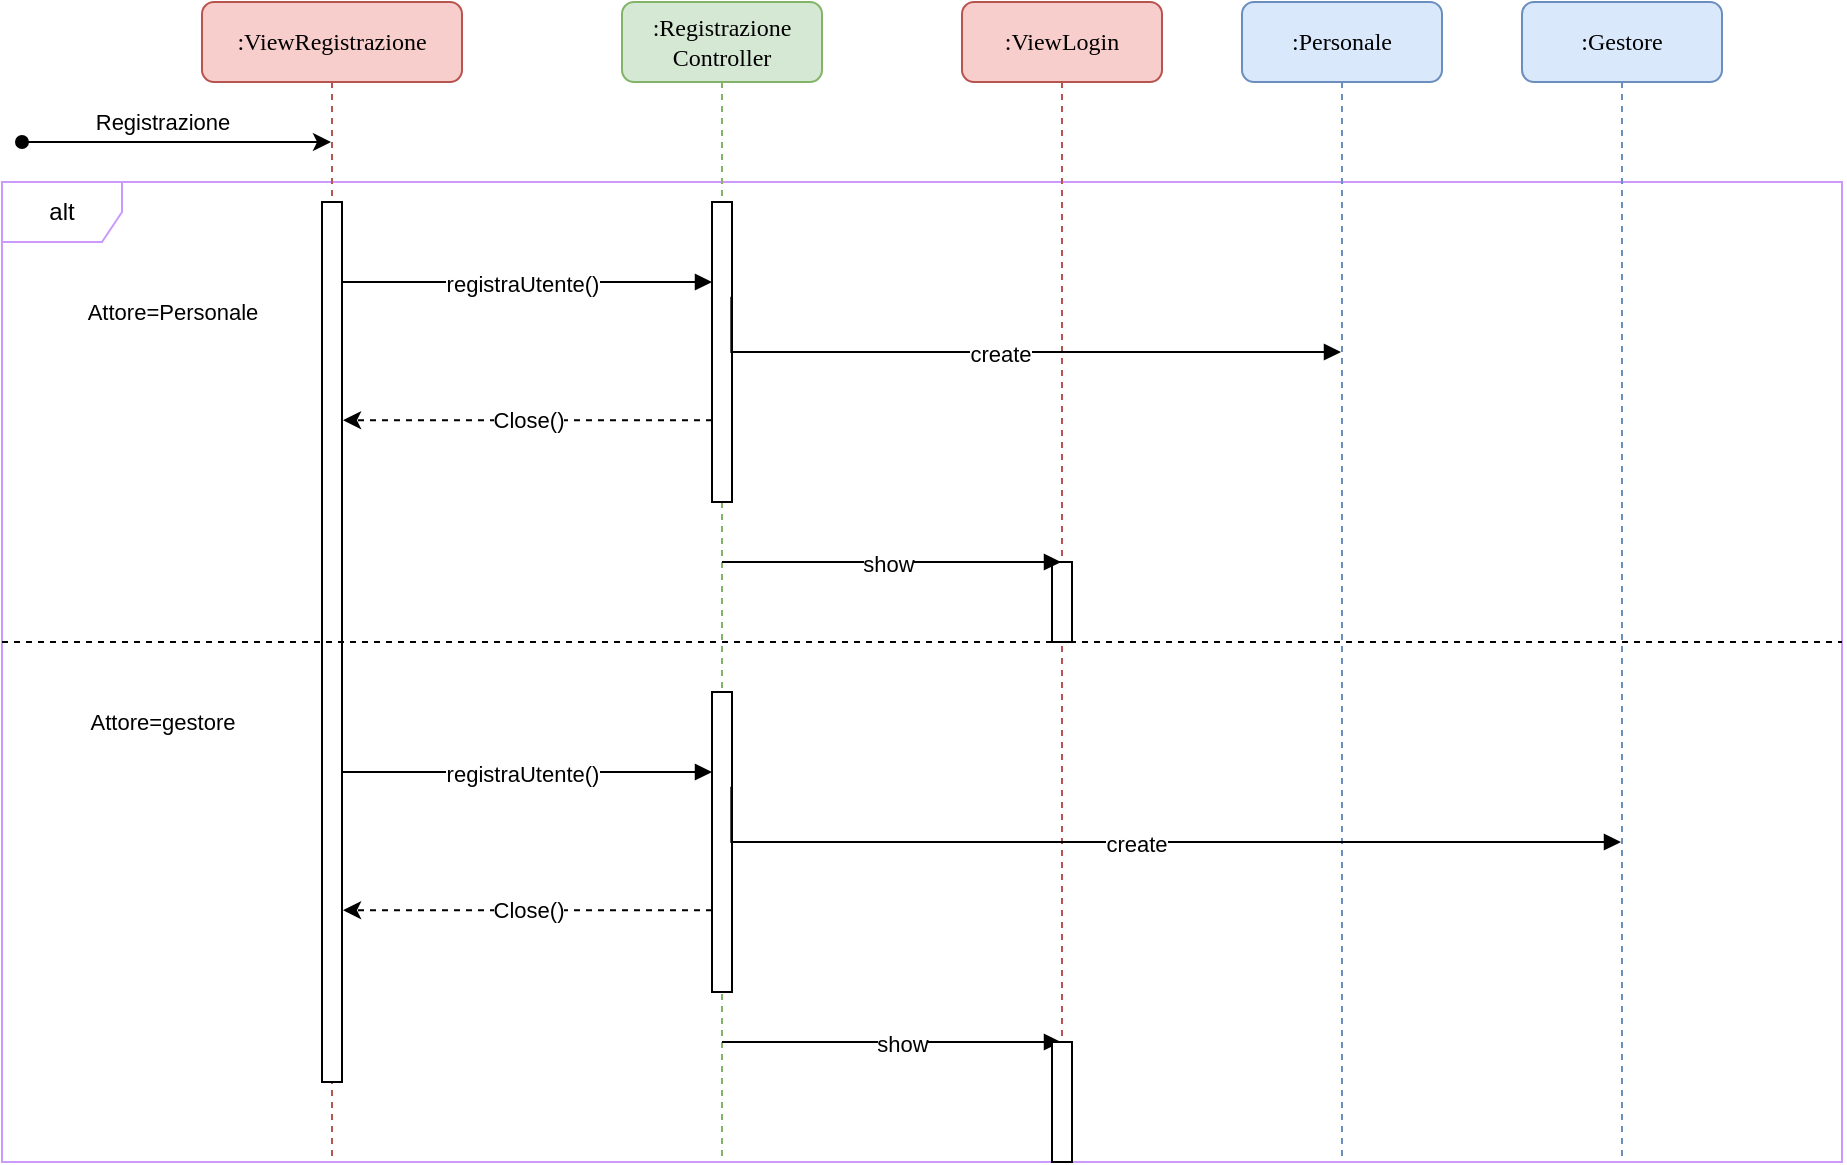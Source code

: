 <mxfile version="20.3.0" type="device" pages="3"><diagram name="Registrazione" id="13e1069c-82ec-6db2-03f1-153e76fe0fe0"><mxGraphModel dx="981" dy="591" grid="1" gridSize="10" guides="1" tooltips="1" connect="1" arrows="1" fold="1" page="1" pageScale="1" pageWidth="1100" pageHeight="850" background="none" math="0" shadow="0"><root><mxCell id="0"/><mxCell id="1" parent="0"/><mxCell id="zDvbrXEsM1Y-4sPHsCZt-1" value="alt" style="shape=umlFrame;whiteSpace=wrap;html=1;strokeColor=#CC99FF;" vertex="1" parent="1"><mxGeometry y="170" width="920" height="490" as="geometry"/></mxCell><mxCell id="7baba1c4bc27f4b0-2" value=":Registrazione&lt;br&gt;Controller" style="shape=umlLifeline;perimeter=lifelinePerimeter;whiteSpace=wrap;html=1;container=1;collapsible=0;recursiveResize=0;outlineConnect=0;rounded=1;shadow=0;comic=0;labelBackgroundColor=none;strokeWidth=1;fontFamily=Verdana;fontSize=12;align=center;fillColor=#d5e8d4;strokeColor=#82b366;" parent="1" vertex="1"><mxGeometry x="310" y="80" width="100" height="580" as="geometry"/></mxCell><mxCell id="7baba1c4bc27f4b0-10" value="" style="html=1;points=[];perimeter=orthogonalPerimeter;rounded=0;shadow=0;comic=0;labelBackgroundColor=none;strokeWidth=1;fontFamily=Verdana;fontSize=12;align=center;" parent="7baba1c4bc27f4b0-2" vertex="1"><mxGeometry x="45" y="100" width="10" height="150" as="geometry"/></mxCell><mxCell id="_3JYc5EG-wwluBzRSdGj-11" value="" style="html=1;points=[];perimeter=orthogonalPerimeter;rounded=0;shadow=0;comic=0;labelBackgroundColor=none;strokeWidth=1;fontFamily=Verdana;fontSize=12;align=center;" parent="7baba1c4bc27f4b0-2" vertex="1"><mxGeometry x="45" y="345" width="10" height="150" as="geometry"/></mxCell><mxCell id="_3JYc5EG-wwluBzRSdGj-12" value="&lt;font style=&quot;font-size: 11px; background-color: rgb(255, 255, 255);&quot; face=&quot;Helvetica&quot;&gt;registraUtente()&lt;/font&gt;" style="html=1;verticalAlign=bottom;endArrow=block;labelBackgroundColor=none;fontFamily=Verdana;fontSize=12;edgeStyle=elbowEdgeStyle;elbow=vertical;rounded=0;" parent="7baba1c4bc27f4b0-2" edge="1"><mxGeometry x="-0.027" y="-10" relative="1" as="geometry"><mxPoint x="-140" y="385" as="sourcePoint"/><mxPoint x="45" y="385" as="targetPoint"/><Array as="points"><mxPoint x="-30" y="385"/></Array><mxPoint as="offset"/></mxGeometry></mxCell><mxCell id="_3JYc5EG-wwluBzRSdGj-13" value="Close()" style="rounded=0;orthogonalLoop=1;jettySize=auto;html=1;dashed=1;entryX=1.052;entryY=0.248;entryDx=0;entryDy=0;entryPerimeter=0;" parent="7baba1c4bc27f4b0-2" source="_3JYc5EG-wwluBzRSdGj-11" edge="1"><mxGeometry relative="1" as="geometry"><mxPoint x="-139.48" y="454.12" as="targetPoint"/></mxGeometry></mxCell><mxCell id="_3JYc5EG-wwluBzRSdGj-15" value="&lt;font style=&quot;font-size: 11px; background-color: rgb(255, 255, 255);&quot; face=&quot;Helvetica&quot;&gt;show&lt;/font&gt;" style="html=1;verticalAlign=bottom;endArrow=block;labelBackgroundColor=none;fontFamily=Verdana;fontSize=12;edgeStyle=elbowEdgeStyle;elbow=vertical;rounded=0;" parent="7baba1c4bc27f4b0-2" edge="1"><mxGeometry x="0.062" y="-10" relative="1" as="geometry"><mxPoint x="50" y="520" as="sourcePoint"/><mxPoint x="219.5" y="520" as="targetPoint"/><Array as="points"><mxPoint x="170" y="520"/><mxPoint x="-20" y="390"/></Array><mxPoint as="offset"/></mxGeometry></mxCell><mxCell id="7baba1c4bc27f4b0-3" value=":ViewLogin" style="shape=umlLifeline;perimeter=lifelinePerimeter;whiteSpace=wrap;html=1;container=1;collapsible=0;recursiveResize=0;outlineConnect=0;rounded=1;shadow=0;comic=0;labelBackgroundColor=none;strokeWidth=1;fontFamily=Verdana;fontSize=12;align=center;fillColor=#f8cecc;strokeColor=#b85450;" parent="1" vertex="1"><mxGeometry x="480" y="80" width="100" height="580" as="geometry"/></mxCell><mxCell id="UESXk12LDa7UgJ4Ks496-2" value="" style="html=1;points=[];perimeter=orthogonalPerimeter;rounded=0;shadow=0;comic=0;labelBackgroundColor=none;strokeWidth=1;fontFamily=Verdana;fontSize=12;align=center;" vertex="1" parent="7baba1c4bc27f4b0-3"><mxGeometry x="45" y="520" width="10" height="60" as="geometry"/></mxCell><mxCell id="UESXk12LDa7UgJ4Ks496-1" value="" style="html=1;points=[];perimeter=orthogonalPerimeter;rounded=0;shadow=0;comic=0;labelBackgroundColor=none;strokeWidth=1;fontFamily=Verdana;fontSize=12;align=center;" vertex="1" parent="7baba1c4bc27f4b0-3"><mxGeometry x="45" y="280" width="10" height="40" as="geometry"/></mxCell><mxCell id="7baba1c4bc27f4b0-4" value=":Personale" style="shape=umlLifeline;perimeter=lifelinePerimeter;whiteSpace=wrap;html=1;container=1;collapsible=0;recursiveResize=0;outlineConnect=0;rounded=1;shadow=0;comic=0;labelBackgroundColor=none;strokeWidth=1;fontFamily=Verdana;fontSize=12;align=center;fillColor=#dae8fc;strokeColor=#6c8ebf;" parent="1" vertex="1"><mxGeometry x="620" y="80" width="100" height="580" as="geometry"/></mxCell><mxCell id="7baba1c4bc27f4b0-5" value=":Gestore" style="shape=umlLifeline;perimeter=lifelinePerimeter;whiteSpace=wrap;html=1;container=1;collapsible=0;recursiveResize=0;outlineConnect=0;rounded=1;shadow=0;comic=0;labelBackgroundColor=none;strokeWidth=1;fontFamily=Verdana;fontSize=12;align=center;fillColor=#dae8fc;strokeColor=#6c8ebf;" parent="1" vertex="1"><mxGeometry x="760" y="80" width="100" height="580" as="geometry"/></mxCell><mxCell id="7baba1c4bc27f4b0-8" value=":ViewRegistrazione" style="shape=umlLifeline;perimeter=lifelinePerimeter;whiteSpace=wrap;html=1;container=1;collapsible=0;recursiveResize=0;outlineConnect=0;rounded=1;shadow=0;comic=0;labelBackgroundColor=none;strokeWidth=1;fontFamily=Verdana;fontSize=12;align=center;fillColor=#f8cecc;strokeColor=#b85450;size=40;" parent="1" vertex="1"><mxGeometry x="100" y="80" width="130" height="580" as="geometry"/></mxCell><mxCell id="7baba1c4bc27f4b0-9" value="" style="html=1;points=[];perimeter=orthogonalPerimeter;rounded=0;shadow=0;comic=0;labelBackgroundColor=none;strokeWidth=1;fontFamily=Verdana;fontSize=12;align=center;" parent="7baba1c4bc27f4b0-8" vertex="1"><mxGeometry x="60" y="100" width="10" height="440" as="geometry"/></mxCell><mxCell id="7baba1c4bc27f4b0-11" value="&lt;font style=&quot;font-size: 11px; background-color: rgb(255, 255, 255);&quot; face=&quot;Helvetica&quot;&gt;registraUtente()&lt;/font&gt;" style="html=1;verticalAlign=bottom;endArrow=block;labelBackgroundColor=none;fontFamily=Verdana;fontSize=12;edgeStyle=elbowEdgeStyle;elbow=vertical;rounded=0;" parent="1" source="7baba1c4bc27f4b0-9" edge="1"><mxGeometry x="-0.027" y="-10" relative="1" as="geometry"><mxPoint x="220" y="190" as="sourcePoint"/><mxPoint x="355" y="220" as="targetPoint"/><Array as="points"><mxPoint x="280" y="220"/></Array><mxPoint as="offset"/></mxGeometry></mxCell><mxCell id="_3JYc5EG-wwluBzRSdGj-2" value="Close()" style="rounded=0;orthogonalLoop=1;jettySize=auto;html=1;dashed=1;entryX=1.052;entryY=0.248;entryDx=0;entryDy=0;entryPerimeter=0;" parent="1" source="7baba1c4bc27f4b0-10" target="7baba1c4bc27f4b0-9" edge="1"><mxGeometry relative="1" as="geometry"><mxPoint x="150" y="255" as="targetPoint"/></mxGeometry></mxCell><mxCell id="_3JYc5EG-wwluBzRSdGj-3" value="&lt;font style=&quot;font-size: 11px; background-color: rgb(255, 255, 255);&quot; face=&quot;Helvetica&quot;&gt;create&lt;/font&gt;" style="html=1;verticalAlign=bottom;endArrow=block;labelBackgroundColor=none;fontFamily=Verdana;fontSize=12;edgeStyle=elbowEdgeStyle;elbow=vertical;rounded=0;exitX=0.967;exitY=0.316;exitDx=0;exitDy=0;exitPerimeter=0;" parent="1" source="7baba1c4bc27f4b0-10" target="7baba1c4bc27f4b0-4" edge="1"><mxGeometry x="-0.027" y="-10" relative="1" as="geometry"><mxPoint x="430" y="230" as="sourcePoint"/><mxPoint x="365" y="230" as="targetPoint"/><Array as="points"><mxPoint x="500" y="255"/><mxPoint x="380" y="227"/></Array><mxPoint as="offset"/></mxGeometry></mxCell><mxCell id="_3JYc5EG-wwluBzRSdGj-4" value="&lt;font style=&quot;font-size: 11px; background-color: rgb(255, 255, 255);&quot; face=&quot;Helvetica&quot;&gt;show&lt;/font&gt;" style="html=1;verticalAlign=bottom;endArrow=block;labelBackgroundColor=none;fontFamily=Verdana;fontSize=12;edgeStyle=elbowEdgeStyle;elbow=vertical;rounded=0;" parent="1" target="7baba1c4bc27f4b0-3" edge="1"><mxGeometry x="-0.027" y="-10" relative="1" as="geometry"><mxPoint x="360" y="360" as="sourcePoint"/><mxPoint x="365" y="230.0" as="targetPoint"/><Array as="points"><mxPoint x="480" y="360"/><mxPoint x="290" y="230"/></Array><mxPoint as="offset"/></mxGeometry></mxCell><mxCell id="_3JYc5EG-wwluBzRSdGj-5" value="Attore=Personale" style="text;html=1;align=center;verticalAlign=middle;resizable=0;points=[];autosize=1;strokeColor=none;fillColor=none;fontSize=11;fontFamily=Helvetica;" parent="1" vertex="1"><mxGeometry x="30" y="220" width="110" height="30" as="geometry"/></mxCell><mxCell id="_3JYc5EG-wwluBzRSdGj-6" value="" style="endArrow=none;dashed=1;html=1;rounded=0;labelBackgroundColor=#FFFFFF;fontFamily=Helvetica;fontSize=11;" parent="1" edge="1"><mxGeometry width="50" height="50" relative="1" as="geometry"><mxPoint y="400" as="sourcePoint"/><mxPoint x="920" y="400" as="targetPoint"/></mxGeometry></mxCell><mxCell id="_3JYc5EG-wwluBzRSdGj-7" value="Attore=gestore" style="text;html=1;align=center;verticalAlign=middle;resizable=0;points=[];autosize=1;strokeColor=none;fillColor=none;fontSize=11;fontFamily=Helvetica;" parent="1" vertex="1"><mxGeometry x="30" y="425" width="100" height="30" as="geometry"/></mxCell><mxCell id="_3JYc5EG-wwluBzRSdGj-14" value="&lt;font style=&quot;font-size: 11px; background-color: rgb(255, 255, 255);&quot; face=&quot;Helvetica&quot;&gt;create&lt;/font&gt;" style="html=1;verticalAlign=bottom;endArrow=block;labelBackgroundColor=none;fontFamily=Verdana;fontSize=12;edgeStyle=elbowEdgeStyle;elbow=vertical;rounded=0;exitX=0.967;exitY=0.316;exitDx=0;exitDy=0;exitPerimeter=0;" parent="1" source="_3JYc5EG-wwluBzRSdGj-11" target="7baba1c4bc27f4b0-5" edge="1"><mxGeometry x="-0.027" y="-10" relative="1" as="geometry"><mxPoint x="430" y="475" as="sourcePoint"/><mxPoint x="669.5" y="500" as="targetPoint"/><Array as="points"><mxPoint x="500" y="500"/><mxPoint x="380" y="472"/></Array><mxPoint as="offset"/></mxGeometry></mxCell><mxCell id="_3JYc5EG-wwluBzRSdGj-16" value="Registrazione" style="endArrow=classic;html=1;rounded=0;labelBackgroundColor=#FFFFFF;fontFamily=Helvetica;fontSize=11;startArrow=oval;startFill=1;" parent="1" target="7baba1c4bc27f4b0-8" edge="1"><mxGeometry x="-0.094" y="10" width="50" height="50" relative="1" as="geometry"><mxPoint x="10" y="150" as="sourcePoint"/><mxPoint x="100" y="150" as="targetPoint"/><Array as="points"><mxPoint x="120" y="150"/></Array><mxPoint as="offset"/></mxGeometry></mxCell></root></mxGraphModel></diagram><diagram id="6aB9CORU32uBYQYQCs-L" name="Login"><mxGraphModel dx="1422" dy="857" grid="1" gridSize="10" guides="1" tooltips="1" connect="1" arrows="1" fold="1" page="1" pageScale="1" pageWidth="827" pageHeight="1169" math="0" shadow="0"><root><mxCell id="0"/><mxCell id="1" parent="0"/><mxCell id="RguAJDUYk91SnPIHC0iQ-1" value="alt" style="shape=umlFrame;whiteSpace=wrap;html=1;strokeColor=#CC99FF;" vertex="1" parent="1"><mxGeometry x="350" y="380" width="590" height="180" as="geometry"/></mxCell><mxCell id="aYWc7RLOCJ8eXEWVeOva-1" value=":LoginController" style="shape=umlLifeline;perimeter=lifelinePerimeter;whiteSpace=wrap;html=1;container=1;collapsible=0;recursiveResize=0;outlineConnect=0;rounded=1;shadow=0;comic=0;labelBackgroundColor=none;strokeWidth=1;fontFamily=Verdana;fontSize=12;align=center;fillColor=#d5e8d4;strokeColor=#82b366;" parent="1" vertex="1"><mxGeometry x="375" y="80" width="100" height="580" as="geometry"/></mxCell><mxCell id="aYWc7RLOCJ8eXEWVeOva-2" value="" style="html=1;points=[];perimeter=orthogonalPerimeter;rounded=0;shadow=0;comic=0;labelBackgroundColor=none;strokeWidth=1;fontFamily=Verdana;fontSize=12;align=center;" parent="aYWc7RLOCJ8eXEWVeOva-1" vertex="1"><mxGeometry x="45" y="100" width="10" height="150" as="geometry"/></mxCell><mxCell id="aYWc7RLOCJ8eXEWVeOva-14" value="&lt;font style=&quot;font-size: 11px; background-color: rgb(255, 255, 255);&quot; face=&quot;Helvetica&quot;&gt;verificaCredenziali()&lt;/font&gt;" style="html=1;verticalAlign=bottom;endArrow=block;labelBackgroundColor=none;fontFamily=Verdana;fontSize=12;edgeStyle=orthogonalEdgeStyle;elbow=vertical;rounded=0;exitX=0.967;exitY=0.316;exitDx=0;exitDy=0;exitPerimeter=0;curved=1;entryX=1.451;entryY=0.686;entryDx=0;entryDy=0;entryPerimeter=0;" parent="aYWc7RLOCJ8eXEWVeOva-1" source="aYWc7RLOCJ8eXEWVeOva-2" target="aYWc7RLOCJ8eXEWVeOva-2" edge="1"><mxGeometry x="-0.121" y="-10" relative="1" as="geometry"><mxPoint x="120" y="150" as="sourcePoint"/><mxPoint x="55" y="150" as="targetPoint"/><Array as="points"><mxPoint x="135" y="147"/><mxPoint x="135" y="200"/><mxPoint x="59" y="200"/></Array><mxPoint as="offset"/></mxGeometry></mxCell><mxCell id="aYWc7RLOCJ8eXEWVeOva-7" value=":Home&lt;br&gt;GestionePersonale" style="shape=umlLifeline;perimeter=lifelinePerimeter;whiteSpace=wrap;html=1;container=1;collapsible=0;recursiveResize=0;outlineConnect=0;rounded=1;shadow=0;comic=0;labelBackgroundColor=none;strokeWidth=1;fontFamily=Verdana;fontSize=12;align=center;fillColor=#f8cecc;strokeColor=#b85450;" parent="1" vertex="1"><mxGeometry x="530" y="80" width="135" height="580" as="geometry"/></mxCell><mxCell id="aYWc7RLOCJ8eXEWVeOva-8" value=":Home&lt;br&gt;GestioneAttività" style="shape=umlLifeline;perimeter=lifelinePerimeter;whiteSpace=wrap;html=1;container=1;collapsible=0;recursiveResize=0;outlineConnect=0;rounded=1;shadow=0;comic=0;labelBackgroundColor=none;strokeWidth=1;fontFamily=Verdana;fontSize=12;align=center;fillColor=#f8cecc;strokeColor=#b85450;" parent="1" vertex="1"><mxGeometry x="690" y="80" width="120" height="580" as="geometry"/></mxCell><mxCell id="aYWc7RLOCJ8eXEWVeOva-9" value=":Home&lt;br&gt;GestioneAssistenza" style="shape=umlLifeline;perimeter=lifelinePerimeter;whiteSpace=wrap;html=1;container=1;collapsible=0;recursiveResize=0;outlineConnect=0;rounded=1;shadow=0;comic=0;labelBackgroundColor=none;strokeWidth=1;fontFamily=Verdana;fontSize=12;align=center;fillColor=#f8cecc;strokeColor=#b85450;" parent="1" vertex="1"><mxGeometry x="840" y="80" width="130" height="580" as="geometry"/></mxCell><mxCell id="aYWc7RLOCJ8eXEWVeOva-10" value=":ViewLogin" style="shape=umlLifeline;perimeter=lifelinePerimeter;whiteSpace=wrap;html=1;container=1;collapsible=0;recursiveResize=0;outlineConnect=0;rounded=1;shadow=0;comic=0;labelBackgroundColor=none;strokeWidth=1;fontFamily=Verdana;fontSize=12;align=center;fillColor=#f8cecc;strokeColor=#b85450;size=40;" parent="1" vertex="1"><mxGeometry x="165" y="80" width="130" height="580" as="geometry"/></mxCell><mxCell id="aYWc7RLOCJ8eXEWVeOva-11" value="" style="html=1;points=[];perimeter=orthogonalPerimeter;rounded=0;shadow=0;comic=0;labelBackgroundColor=none;strokeWidth=1;fontFamily=Verdana;fontSize=12;align=center;" parent="aYWc7RLOCJ8eXEWVeOva-10" vertex="1"><mxGeometry x="60" y="100" width="10" height="250" as="geometry"/></mxCell><mxCell id="aYWc7RLOCJ8eXEWVeOva-12" value="&lt;font style=&quot;font-size: 11px; background-color: rgb(255, 255, 255);&quot; face=&quot;Helvetica&quot;&gt;verificaCredenziali()&lt;/font&gt;" style="html=1;verticalAlign=bottom;endArrow=block;labelBackgroundColor=none;fontFamily=Verdana;fontSize=12;edgeStyle=elbowEdgeStyle;elbow=vertical;rounded=0;" parent="1" source="aYWc7RLOCJ8eXEWVeOva-11" edge="1"><mxGeometry x="-0.027" y="-10" relative="1" as="geometry"><mxPoint x="285" y="190" as="sourcePoint"/><mxPoint x="420" y="220" as="targetPoint"/><Array as="points"><mxPoint x="345" y="220"/></Array><mxPoint as="offset"/></mxGeometry></mxCell><mxCell id="aYWc7RLOCJ8eXEWVeOva-13" value="Close()" style="rounded=0;orthogonalLoop=1;jettySize=auto;html=1;dashed=1;entryX=1.052;entryY=0.248;entryDx=0;entryDy=0;entryPerimeter=0;" parent="1" source="aYWc7RLOCJ8eXEWVeOva-2" target="aYWc7RLOCJ8eXEWVeOva-11" edge="1"><mxGeometry relative="1" as="geometry"><mxPoint x="215" y="255" as="targetPoint"/></mxGeometry></mxCell><mxCell id="aYWc7RLOCJ8eXEWVeOva-16" value="Attore=Personale" style="text;html=1;align=center;verticalAlign=middle;resizable=0;points=[];autosize=1;strokeColor=none;fillColor=none;fontSize=11;fontFamily=Helvetica;" parent="1" vertex="1"><mxGeometry x="60" y="215" width="110" height="30" as="geometry"/></mxCell><mxCell id="aYWc7RLOCJ8eXEWVeOva-20" value="Registrazione" style="endArrow=classic;html=1;rounded=0;labelBackgroundColor=#FFFFFF;fontFamily=Helvetica;fontSize=11;startArrow=oval;startFill=1;" parent="1" target="aYWc7RLOCJ8eXEWVeOva-10" edge="1"><mxGeometry x="-0.094" y="10" width="50" height="50" relative="1" as="geometry"><mxPoint x="75" y="150" as="sourcePoint"/><mxPoint x="165" y="150" as="targetPoint"/><Array as="points"><mxPoint x="185" y="150"/></Array><mxPoint as="offset"/></mxGeometry></mxCell><mxCell id="aYWc7RLOCJ8eXEWVeOva-21" value="show" style="endArrow=classic;html=1;rounded=0;labelBackgroundColor=#FFFFFF;fontFamily=Helvetica;fontSize=11;" parent="1" source="aYWc7RLOCJ8eXEWVeOva-1" edge="1"><mxGeometry width="50" height="50" relative="1" as="geometry"><mxPoint x="720" y="320" as="sourcePoint"/><mxPoint x="600" y="430" as="targetPoint"/><Array as="points"><mxPoint x="540" y="430"/></Array></mxGeometry></mxCell><mxCell id="aYWc7RLOCJ8eXEWVeOva-22" value="show" style="endArrow=classic;html=1;rounded=0;labelBackgroundColor=#FFFFFF;fontFamily=Helvetica;fontSize=11;" parent="1" source="aYWc7RLOCJ8eXEWVeOva-1" target="aYWc7RLOCJ8eXEWVeOva-8" edge="1"><mxGeometry width="50" height="50" relative="1" as="geometry"><mxPoint x="430.004" y="480" as="sourcePoint"/><mxPoint x="605.68" y="480" as="targetPoint"/><Array as="points"><mxPoint x="545.68" y="480"/></Array></mxGeometry></mxCell><mxCell id="aYWc7RLOCJ8eXEWVeOva-23" value="show" style="endArrow=classic;html=1;rounded=0;labelBackgroundColor=#FFFFFF;fontFamily=Helvetica;fontSize=11;" parent="1" source="aYWc7RLOCJ8eXEWVeOva-1" target="aYWc7RLOCJ8eXEWVeOva-9" edge="1"><mxGeometry width="50" height="50" relative="1" as="geometry"><mxPoint x="460" y="530" as="sourcePoint"/><mxPoint x="595.68" y="530" as="targetPoint"/><Array as="points"><mxPoint x="535.68" y="530"/></Array></mxGeometry></mxCell><mxCell id="aYWc7RLOCJ8eXEWVeOva-24" value="ruolo=Personale" style="text;html=1;align=center;verticalAlign=middle;resizable=0;points=[];autosize=1;strokeColor=none;fillColor=none;fontSize=11;fontFamily=Helvetica;" parent="1" vertex="1"><mxGeometry x="430" y="385" width="100" height="30" as="geometry"/></mxCell><mxCell id="aYWc7RLOCJ8eXEWVeOva-25" value="ruolo=Gestore" style="text;html=1;align=center;verticalAlign=middle;resizable=0;points=[];autosize=1;strokeColor=none;fillColor=none;fontSize=11;fontFamily=Helvetica;" parent="1" vertex="1"><mxGeometry x="435" y="440" width="90" height="30" as="geometry"/></mxCell><mxCell id="aYWc7RLOCJ8eXEWVeOva-26" value="ruolo=Assistenza" style="text;html=1;align=center;verticalAlign=middle;resizable=0;points=[];autosize=1;strokeColor=none;fillColor=none;fontSize=11;fontFamily=Helvetica;" parent="1" vertex="1"><mxGeometry x="425" y="495" width="110" height="30" as="geometry"/></mxCell></root></mxGraphModel></diagram><diagram id="pE-POTZH7RTF04I4F6tF" name="cliente"><mxGraphModel dx="1422" dy="857" grid="1" gridSize="10" guides="1" tooltips="1" connect="1" arrows="1" fold="1" page="1" pageScale="1" pageWidth="827" pageHeight="1169" math="0" shadow="0"><root><mxCell id="0"/><mxCell id="1" parent="0"/><mxCell id="kCJt7Dvigvo4qZenlpbh-1" value="" style="sketch=0;aspect=fixed;html=1;points=[];align=center;image;fontSize=12;image=img/lib/mscae/Person.svg;fontFamily=Helvetica;" parent="1" vertex="1"><mxGeometry x="86.5" y="40" width="37" height="50" as="geometry"/></mxCell><mxCell id="lNES_8LNMnfCzcFUIq7t-1" value=":Home&lt;br&gt;GestioneCliente" style="shape=umlLifeline;perimeter=lifelinePerimeter;whiteSpace=wrap;html=1;container=1;collapsible=0;recursiveResize=0;outlineConnect=0;rounded=1;shadow=0;comic=0;labelBackgroundColor=none;strokeWidth=1;fontFamily=Verdana;fontSize=12;align=center;fillColor=#f8cecc;strokeColor=#b85450;" parent="1" vertex="1"><mxGeometry x="250" y="100" width="130" height="1000" as="geometry"/></mxCell><mxCell id="lNES_8LNMnfCzcFUIq7t-2" value="" style="html=1;points=[];perimeter=orthogonalPerimeter;rounded=0;shadow=0;comic=0;labelBackgroundColor=none;strokeWidth=1;fontFamily=Verdana;fontSize=12;align=center;" parent="lNES_8LNMnfCzcFUIq7t-1" vertex="1"><mxGeometry x="60" y="60" width="10" height="940" as="geometry"/></mxCell><mxCell id="BLwTUksfsvQOTYvWAzap-2" value="&lt;font style=&quot;font-size: 11px; background-color: rgb(255, 255, 255);&quot; face=&quot;Helvetica&quot;&gt;ordina()&lt;/font&gt;" style="html=1;verticalAlign=bottom;endArrow=open;labelBackgroundColor=none;fontFamily=Verdana;fontSize=12;elbow=vertical;rounded=0;endFill=0;" parent="lNES_8LNMnfCzcFUIq7t-1" edge="1"><mxGeometry x="0.025" y="-10" relative="1" as="geometry"><mxPoint x="-145.214" y="220" as="sourcePoint"/><mxPoint x="60" y="220" as="targetPoint"/><Array as="points"><mxPoint x="-50" y="220"/></Array><mxPoint as="offset"/></mxGeometry></mxCell><mxCell id="lNES_8LNMnfCzcFUIq7t-4" value=":GestioneCliente&lt;br&gt;Controller" style="shape=umlLifeline;perimeter=lifelinePerimeter;whiteSpace=wrap;html=1;container=1;collapsible=0;recursiveResize=0;outlineConnect=0;rounded=1;shadow=0;comic=0;labelBackgroundColor=none;strokeWidth=1;fontFamily=Verdana;fontSize=12;align=center;fillColor=#d5e8d4;strokeColor=#82b366;" parent="1" vertex="1"><mxGeometry x="640.61" y="100" width="135" height="980" as="geometry"/></mxCell><mxCell id="niUU9bWRZXq5qwu9FPkK-1" value="" style="html=1;points=[];perimeter=orthogonalPerimeter;rounded=0;shadow=0;comic=0;labelBackgroundColor=none;strokeWidth=1;fontFamily=Verdana;fontSize=12;align=center;" parent="lNES_8LNMnfCzcFUIq7t-4" vertex="1"><mxGeometry x="62.5" y="230" width="10" height="750" as="geometry"/></mxCell><mxCell id="lNES_8LNMnfCzcFUIq7t-5" value=":ViewMenù" style="shape=umlLifeline;perimeter=lifelinePerimeter;whiteSpace=wrap;html=1;container=1;collapsible=0;recursiveResize=0;outlineConnect=0;rounded=1;shadow=0;comic=0;labelBackgroundColor=none;strokeWidth=1;fontFamily=Verdana;fontSize=12;align=center;fillColor=#f8cecc;strokeColor=#b85450;" parent="1" vertex="1"><mxGeometry x="965.61" y="100" width="120" height="660" as="geometry"/></mxCell><mxCell id="ogsP4OYnUtKEcgu0rF9D-1" value="" style="html=1;points=[];perimeter=orthogonalPerimeter;rounded=0;shadow=0;comic=0;labelBackgroundColor=none;strokeWidth=1;fontFamily=Verdana;fontSize=12;align=center;" parent="lNES_8LNMnfCzcFUIq7t-5" vertex="1"><mxGeometry x="55" y="290" width="10" height="150" as="geometry"/></mxCell><mxCell id="gV-IcSshQNHfonS13RmQ-2" style="rounded=0;orthogonalLoop=1;jettySize=auto;html=1;labelBackgroundColor=#FFFFFF;fontFamily=Helvetica;fontSize=11;startArrow=none;startFill=0;endArrow=block;endFill=1;" parent="lNES_8LNMnfCzcFUIq7t-5" edge="1"><mxGeometry relative="1" as="geometry"><mxPoint x="55" y="310" as="sourcePoint"/><mxPoint x="-100" y="310" as="targetPoint"/></mxGeometry></mxCell><mxCell id="gV-IcSshQNHfonS13RmQ-3" value="filtra()" style="edgeLabel;html=1;align=center;verticalAlign=middle;resizable=0;points=[];fontSize=11;fontFamily=Helvetica;" parent="gV-IcSshQNHfonS13RmQ-2" vertex="1" connectable="0"><mxGeometry x="-0.243" relative="1" as="geometry"><mxPoint x="-32" as="offset"/></mxGeometry></mxCell><mxCell id="gV-IcSshQNHfonS13RmQ-8" style="rounded=0;orthogonalLoop=1;jettySize=auto;html=1;labelBackgroundColor=#FFFFFF;fontFamily=Helvetica;fontSize=11;startArrow=none;startFill=0;endArrow=open;endFill=0;" parent="lNES_8LNMnfCzcFUIq7t-5" edge="1"><mxGeometry relative="1" as="geometry"><mxPoint x="-100.0" y="440" as="targetPoint"/><mxPoint x="55.0" y="440" as="sourcePoint"/></mxGeometry></mxCell><mxCell id="gV-IcSshQNHfonS13RmQ-9" value="riepilogo()" style="edgeLabel;html=1;align=center;verticalAlign=middle;resizable=0;points=[];fontSize=11;fontFamily=Helvetica;" parent="gV-IcSshQNHfonS13RmQ-8" vertex="1" connectable="0"><mxGeometry x="-0.151" y="-1" relative="1" as="geometry"><mxPoint as="offset"/></mxGeometry></mxCell><mxCell id="lNES_8LNMnfCzcFUIq7t-6" value=":GestioneOrdine&lt;br&gt;Controller" style="shape=umlLifeline;perimeter=lifelinePerimeter;whiteSpace=wrap;html=1;container=1;collapsible=0;recursiveResize=0;outlineConnect=0;rounded=1;shadow=0;comic=0;labelBackgroundColor=none;strokeWidth=1;fontFamily=Verdana;fontSize=12;align=center;fillColor=#d5e8d4;strokeColor=#82b366;" parent="1" vertex="1"><mxGeometry x="795.61" y="100" width="130" height="660" as="geometry"/></mxCell><mxCell id="OPakVYq-qBMIRAzokBLY-3" value="" style="html=1;points=[];perimeter=orthogonalPerimeter;rounded=0;shadow=0;comic=0;labelBackgroundColor=none;strokeWidth=1;fontFamily=Verdana;fontSize=12;align=center;" parent="lNES_8LNMnfCzcFUIq7t-6" vertex="1"><mxGeometry x="60" y="100" width="10" height="390" as="geometry"/></mxCell><mxCell id="gV-IcSshQNHfonS13RmQ-1" value="&lt;font style=&quot;font-size: 11px; background-color: rgb(255, 255, 255);&quot; face=&quot;Helvetica&quot;&gt;ordina()&lt;/font&gt;" style="html=1;verticalAlign=bottom;endArrow=block;labelBackgroundColor=none;fontFamily=Verdana;fontSize=12;elbow=vertical;rounded=0;" parent="lNES_8LNMnfCzcFUIq7t-6" edge="1" source="niUU9bWRZXq5qwu9FPkK-1"><mxGeometry x="-0.027" y="-10" relative="1" as="geometry"><mxPoint x="-80" y="270" as="sourcePoint"/><mxPoint x="60" y="270" as="targetPoint"/><Array as="points"/><mxPoint as="offset"/></mxGeometry></mxCell><mxCell id="lNES_8LNMnfCzcFUIq7t-7" value="Cliente" style="shape=umlLifeline;perimeter=lifelinePerimeter;whiteSpace=wrap;html=1;container=1;collapsible=0;recursiveResize=0;outlineConnect=0;rounded=1;shadow=0;comic=0;labelBackgroundColor=none;strokeWidth=1;fontFamily=Verdana;fontSize=12;align=center;size=40;" parent="1" vertex="1"><mxGeometry x="40" y="100" width="130" height="1060" as="geometry"/></mxCell><mxCell id="niUU9bWRZXq5qwu9FPkK-3" value="&lt;font style=&quot;font-size: 11px; background-color: rgb(255, 255, 255);&quot; face=&quot;Helvetica&quot;&gt;show&lt;/font&gt;" style="html=1;verticalAlign=bottom;endArrow=block;labelBackgroundColor=none;fontFamily=Verdana;fontSize=12;elbow=vertical;rounded=0;" parent="lNES_8LNMnfCzcFUIq7t-7" edge="1"><mxGeometry x="-0.027" y="-10" relative="1" as="geometry"><mxPoint x="64.786" y="70" as="sourcePoint"/><mxPoint x="270" y="70" as="targetPoint"/><Array as="points"><mxPoint x="160" y="70"/></Array><mxPoint as="offset"/></mxGeometry></mxCell><mxCell id="lNES_8LNMnfCzcFUIq7t-9" value="&lt;font style=&quot;font-size: 11px; background-color: rgb(255, 255, 255);&quot; face=&quot;Helvetica&quot;&gt;inserisciNumeroTavolo()&lt;/font&gt;" style="html=1;verticalAlign=bottom;endArrow=open;labelBackgroundColor=none;fontFamily=Verdana;fontSize=12;elbow=vertical;rounded=0;endFill=0;" parent="1" source="lNES_8LNMnfCzcFUIq7t-7" target="lNES_8LNMnfCzcFUIq7t-2" edge="1"><mxGeometry x="-0.027" y="-10" relative="1" as="geometry"><mxPoint x="110" y="240" as="sourcePoint"/><mxPoint x="295" y="240.0" as="targetPoint"/><Array as="points"><mxPoint x="200" y="220"/></Array><mxPoint as="offset"/></mxGeometry></mxCell><mxCell id="niUU9bWRZXq5qwu9FPkK-2" value="&lt;font style=&quot;font-size: 11px; background-color: rgb(255, 255, 255);&quot; face=&quot;Helvetica&quot;&gt;inserisciNumeroTavolo()&lt;/font&gt;" style="html=1;verticalAlign=bottom;endArrow=block;labelBackgroundColor=none;fontFamily=Verdana;fontSize=12;elbow=vertical;rounded=0;jumpStyle=arc;" parent="1" source="lNES_8LNMnfCzcFUIq7t-2" target="0VxfPDgypLHVEo5Mkc0--7" edge="1"><mxGeometry x="0.059" relative="1" as="geometry"><mxPoint x="114.786" y="230" as="sourcePoint"/><mxPoint x="460" y="240" as="targetPoint"/><mxPoint as="offset"/><Array as="points"><mxPoint x="450" y="240"/></Array></mxGeometry></mxCell><mxCell id="OPakVYq-qBMIRAzokBLY-1" style="rounded=0;orthogonalLoop=1;jettySize=auto;html=1;labelBackgroundColor=#FFFFFF;fontFamily=Helvetica;fontSize=11;startArrow=open;startFill=0;endArrow=none;endFill=0;" parent="1" source="ogsP4OYnUtKEcgu0rF9D-1" edge="1" target="OPakVYq-qBMIRAzokBLY-3"><mxGeometry relative="1" as="geometry"><mxPoint x="865.61" y="400" as="targetPoint"/><Array as="points"><mxPoint x="920" y="390"/></Array></mxGeometry></mxCell><mxCell id="OPakVYq-qBMIRAzokBLY-2" value="menù" style="edgeLabel;html=1;align=center;verticalAlign=middle;resizable=0;points=[];fontSize=11;fontFamily=Helvetica;" parent="OPakVYq-qBMIRAzokBLY-1" vertex="1" connectable="0"><mxGeometry x="-0.243" relative="1" as="geometry"><mxPoint x="-12" as="offset"/></mxGeometry></mxCell><mxCell id="OPakVYq-qBMIRAzokBLY-9" value=":ViewRiepilogoOrdine" style="shape=umlLifeline;perimeter=lifelinePerimeter;whiteSpace=wrap;html=1;container=1;collapsible=0;recursiveResize=0;outlineConnect=0;rounded=1;shadow=0;comic=0;labelBackgroundColor=none;strokeWidth=1;fontFamily=Verdana;fontSize=12;align=center;fillColor=#f8cecc;strokeColor=#b85450;" parent="1" vertex="1"><mxGeometry x="1115.61" y="100" width="134.39" height="660" as="geometry"/></mxCell><mxCell id="0VxfPDgypLHVEo5Mkc0--5" value="" style="html=1;points=[];perimeter=orthogonalPerimeter;rounded=0;shadow=0;comic=0;labelBackgroundColor=none;strokeWidth=1;fontFamily=Verdana;fontSize=12;align=center;" vertex="1" parent="OPakVYq-qBMIRAzokBLY-9"><mxGeometry x="62.19" y="460" width="10" height="40" as="geometry"/></mxCell><mxCell id="gV-IcSshQNHfonS13RmQ-12" style="rounded=0;orthogonalLoop=1;jettySize=auto;html=1;labelBackgroundColor=#FFFFFF;fontFamily=Helvetica;fontSize=11;startArrow=none;startFill=0;dashed=1;" parent="1" source="OPakVYq-qBMIRAzokBLY-3" edge="1" target="niUU9bWRZXq5qwu9FPkK-1"><mxGeometry relative="1" as="geometry"><mxPoint x="715.61" y="585" as="targetPoint"/><mxPoint x="1030.61" y="585" as="sourcePoint"/><Array as="points"><mxPoint x="750" y="580"/></Array></mxGeometry></mxCell><mxCell id="gV-IcSshQNHfonS13RmQ-13" value="datiRiepilogo" style="edgeLabel;html=1;align=center;verticalAlign=middle;resizable=0;points=[];fontSize=11;fontFamily=Helvetica;" parent="gV-IcSshQNHfonS13RmQ-12" vertex="1" connectable="0"><mxGeometry x="-0.151" y="-1" relative="1" as="geometry"><mxPoint x="-1" as="offset"/></mxGeometry></mxCell><mxCell id="gV-IcSshQNHfonS13RmQ-16" value="&lt;font style=&quot;font-size: 11px; background-color: rgb(255, 255, 255);&quot; face=&quot;Helvetica&quot;&gt;paga()&lt;/font&gt;" style="html=1;verticalAlign=bottom;endArrow=block;labelBackgroundColor=none;fontFamily=Verdana;fontSize=12;elbow=vertical;rounded=0;" parent="1" edge="1"><mxGeometry x="0.025" y="-10" relative="1" as="geometry"><mxPoint x="104.786" y="800" as="sourcePoint"/><mxPoint x="310" y="800" as="targetPoint"/><Array as="points"><mxPoint x="200" y="800"/></Array><mxPoint as="offset"/></mxGeometry></mxCell><mxCell id="gV-IcSshQNHfonS13RmQ-18" value=":ViewPagamento" style="shape=umlLifeline;perimeter=lifelinePerimeter;whiteSpace=wrap;html=1;container=1;collapsible=0;recursiveResize=0;outlineConnect=0;rounded=1;shadow=0;comic=0;labelBackgroundColor=none;strokeWidth=1;fontFamily=Verdana;fontSize=12;align=center;fillColor=#f8cecc;strokeColor=#b85450;" parent="1" vertex="1"><mxGeometry x="1290" y="100" width="120" height="990" as="geometry"/></mxCell><mxCell id="0VxfPDgypLHVEo5Mkc0--1" value="" style="html=1;points=[];perimeter=orthogonalPerimeter;rounded=0;shadow=0;comic=0;labelBackgroundColor=none;strokeWidth=1;fontFamily=Verdana;fontSize=12;align=center;" vertex="1" parent="gV-IcSshQNHfonS13RmQ-18"><mxGeometry x="55" y="760" width="10" height="140" as="geometry"/></mxCell><mxCell id="0VxfPDgypLHVEo5Mkc0--2" value="ricevuta" style="edgeStyle=orthogonalEdgeStyle;rounded=0;orthogonalLoop=1;jettySize=auto;html=1;endArrow=open;endFill=0;dashed=1;" edge="1" parent="1" target="0VxfPDgypLHVEo5Mkc0--1"><mxGeometry relative="1" as="geometry"><mxPoint x="1500" y="1000" as="sourcePoint"/><Array as="points"><mxPoint x="1500" y="980"/></Array></mxGeometry></mxCell><mxCell id="0VxfPDgypLHVEo5Mkc0--6" value=":Home&lt;br&gt;Ordine" style="shape=umlLifeline;perimeter=lifelinePerimeter;whiteSpace=wrap;html=1;container=1;collapsible=0;recursiveResize=0;outlineConnect=0;rounded=1;shadow=0;comic=0;labelBackgroundColor=none;strokeWidth=1;fontFamily=Verdana;fontSize=12;align=center;fillColor=#f8cecc;strokeColor=#b85450;" vertex="1" parent="1"><mxGeometry x="430" y="100" width="130" height="1000" as="geometry"/></mxCell><mxCell id="0VxfPDgypLHVEo5Mkc0--7" value="" style="html=1;points=[];perimeter=orthogonalPerimeter;rounded=0;shadow=0;comic=0;labelBackgroundColor=none;strokeWidth=1;fontFamily=Verdana;fontSize=12;align=center;" vertex="1" parent="0VxfPDgypLHVEo5Mkc0--6"><mxGeometry x="60" y="140" width="10" height="860" as="geometry"/></mxCell><mxCell id="5yBu2sA72V90S4UDczHo-1" value="&lt;font style=&quot;font-size: 11px; background-color: rgb(255, 255, 255);&quot; face=&quot;Helvetica&quot;&gt;paga()&lt;/font&gt;" style="html=1;verticalAlign=bottom;endArrow=block;labelBackgroundColor=none;fontFamily=Verdana;fontSize=12;elbow=vertical;rounded=0;" edge="1" parent="0VxfPDgypLHVEo5Mkc0--6" target="niUU9bWRZXq5qwu9FPkK-1"><mxGeometry x="0.148" y="-10" relative="1" as="geometry"><mxPoint x="-110.004" y="720" as="sourcePoint"/><mxPoint x="95.21" y="720" as="targetPoint"/><Array as="points"><mxPoint x="-14.79" y="720"/></Array><mxPoint as="offset"/></mxGeometry></mxCell><mxCell id="0VxfPDgypLHVEo5Mkc0--12" value="&lt;font style=&quot;font-size: 11px; background-color: rgb(255, 255, 255);&quot; face=&quot;Helvetica&quot;&gt;inserisciNumeroTavolo()&lt;/font&gt;" style="html=1;verticalAlign=bottom;endArrow=block;labelBackgroundColor=none;fontFamily=Verdana;fontSize=12;elbow=vertical;rounded=0;jumpStyle=arc;" edge="1" parent="1" source="0VxfPDgypLHVEo5Mkc0--7" target="OPakVYq-qBMIRAzokBLY-3"><mxGeometry x="0.059" relative="1" as="geometry"><mxPoint x="500" y="260" as="sourcePoint"/><mxPoint x="670" y="260" as="targetPoint"/><mxPoint as="offset"/><Array as="points"><mxPoint x="630" y="260"/></Array></mxGeometry></mxCell><mxCell id="BLwTUksfsvQOTYvWAzap-1" value="&lt;font style=&quot;font-size: 11px; background-color: rgb(255, 255, 255);&quot; face=&quot;Helvetica&quot;&gt;numeroTavolo&lt;/font&gt;" style="html=1;verticalAlign=bottom;endArrow=block;labelBackgroundColor=none;fontFamily=Verdana;fontSize=12;elbow=vertical;rounded=0;dashed=1;jumpStyle=arc;" parent="1" source="OPakVYq-qBMIRAzokBLY-3" target="0VxfPDgypLHVEo5Mkc0--7" edge="1"><mxGeometry x="-0.012" y="10" relative="1" as="geometry"><mxPoint x="855.61" y="290" as="sourcePoint"/><mxPoint x="320" y="290" as="targetPoint"/><mxPoint as="offset"/><Array as="points"><mxPoint x="580" y="290"/></Array></mxGeometry></mxCell><mxCell id="0VxfPDgypLHVEo5Mkc0--14" value="&lt;font style=&quot;font-size: 11px; background-color: rgb(255, 255, 255);&quot; face=&quot;Helvetica&quot;&gt;numeroTavolo&lt;/font&gt;" style="html=1;verticalAlign=bottom;endArrow=block;labelBackgroundColor=none;fontFamily=Verdana;fontSize=12;elbow=vertical;rounded=0;dashed=1;jumpStyle=arc;" edge="1" parent="1" source="0VxfPDgypLHVEo5Mkc0--7" target="lNES_8LNMnfCzcFUIq7t-2"><mxGeometry x="-0.012" y="10" relative="1" as="geometry"><mxPoint x="865.61" y="280" as="sourcePoint"/><mxPoint x="510" y="280" as="targetPoint"/><mxPoint as="offset"/><Array as="points"><mxPoint x="440" y="300"/></Array></mxGeometry></mxCell><mxCell id="0VxfPDgypLHVEo5Mkc0--8" value="&lt;font style=&quot;font-size: 11px; background-color: rgb(255, 255, 255);&quot; face=&quot;Helvetica&quot;&gt;ordina()&lt;/font&gt;" style="html=1;verticalAlign=bottom;endArrow=open;labelBackgroundColor=none;fontFamily=Verdana;fontSize=12;elbow=vertical;rounded=0;endFill=0;" edge="1" parent="1" source="lNES_8LNMnfCzcFUIq7t-2" target="0VxfPDgypLHVEo5Mkc0--7"><mxGeometry x="0.025" y="-10" relative="1" as="geometry"><mxPoint x="350" y="320" as="sourcePoint"/><mxPoint x="490" y="320" as="targetPoint"/><Array as="points"><mxPoint x="440" y="330"/></Array><mxPoint as="offset"/></mxGeometry></mxCell><mxCell id="BLwTUksfsvQOTYvWAzap-3" value="&lt;font style=&quot;font-size: 11px; background-color: rgb(255, 255, 255);&quot; face=&quot;Helvetica&quot;&gt;ordina()&lt;/font&gt;" style="html=1;verticalAlign=bottom;endArrow=block;labelBackgroundColor=none;fontFamily=Verdana;fontSize=12;elbow=vertical;rounded=0;jumpStyle=arc;" parent="1" target="niUU9bWRZXq5qwu9FPkK-1" edge="1" source="0VxfPDgypLHVEo5Mkc0--7"><mxGeometry x="-0.027" y="-10" relative="1" as="geometry"><mxPoint x="320" y="340" as="sourcePoint"/><mxPoint x="472" y="340" as="targetPoint"/><mxPoint as="offset"/><Array as="points"><mxPoint x="550" y="350"/></Array></mxGeometry></mxCell><mxCell id="gV-IcSshQNHfonS13RmQ-10" style="edgeStyle=none;rounded=0;orthogonalLoop=1;jettySize=auto;html=1;labelBackgroundColor=#FFFFFF;fontFamily=Helvetica;fontSize=11;startArrow=classic;startFill=1;endArrow=none;endFill=0;" parent="1" edge="1"><mxGeometry relative="1" as="geometry"><mxPoint x="865.61" y="560" as="targetPoint"/><mxPoint x="1175.11" y="560" as="sourcePoint"/><Array as="points"><mxPoint x="1145.61" y="560"/><mxPoint x="1165.61" y="560"/></Array></mxGeometry></mxCell><mxCell id="gV-IcSshQNHfonS13RmQ-11" value="datiRiepilogo" style="edgeLabel;html=1;align=center;verticalAlign=middle;resizable=0;points=[];fontSize=11;fontFamily=Helvetica;" parent="gV-IcSshQNHfonS13RmQ-10" vertex="1" connectable="0"><mxGeometry x="-0.151" y="-1" relative="1" as="geometry"><mxPoint x="-1" as="offset"/></mxGeometry></mxCell><mxCell id="0VxfPDgypLHVEo5Mkc0--16" value="menùFiltrato" style="edgeStyle=none;rounded=0;orthogonalLoop=1;jettySize=auto;html=1;dashed=1;startArrow=none;startFill=0;endArrow=block;endFill=1;" edge="1" parent="1" source="OPakVYq-qBMIRAzokBLY-3" target="ogsP4OYnUtKEcgu0rF9D-1"><mxGeometry relative="1" as="geometry"><Array as="points"><mxPoint x="980" y="430"/></Array></mxGeometry></mxCell><mxCell id="gV-IcSshQNHfonS13RmQ-4" style="rounded=0;orthogonalLoop=1;jettySize=auto;html=1;labelBackgroundColor=#FFFFFF;fontFamily=Helvetica;fontSize=11;startArrow=none;startFill=0;endArrow=block;endFill=1;" parent="1" edge="1"><mxGeometry relative="1" as="geometry"><mxPoint x="1020.61" y="460" as="sourcePoint"/><mxPoint x="865.61" y="460" as="targetPoint"/></mxGeometry></mxCell><mxCell id="gV-IcSshQNHfonS13RmQ-5" value="ricercaVoce()" style="edgeLabel;html=1;align=center;verticalAlign=middle;resizable=0;points=[];fontSize=11;fontFamily=Helvetica;" parent="gV-IcSshQNHfonS13RmQ-4" vertex="1" connectable="0"><mxGeometry x="-0.243" relative="1" as="geometry"><mxPoint x="-12" as="offset"/></mxGeometry></mxCell><mxCell id="0VxfPDgypLHVEo5Mkc0--18" value="voce" style="edgeStyle=none;rounded=0;orthogonalLoop=1;jettySize=auto;html=1;dashed=1;startArrow=none;startFill=0;endArrow=block;endFill=1;" edge="1" parent="1" source="OPakVYq-qBMIRAzokBLY-3" target="ogsP4OYnUtKEcgu0rF9D-1"><mxGeometry relative="1" as="geometry"><Array as="points"><mxPoint x="960" y="480"/></Array></mxGeometry></mxCell><mxCell id="gV-IcSshQNHfonS13RmQ-6" style="rounded=0;orthogonalLoop=1;jettySize=auto;html=1;labelBackgroundColor=#FFFFFF;fontFamily=Helvetica;fontSize=11;startArrow=none;startFill=0;endArrow=open;endFill=0;" parent="1" edge="1"><mxGeometry relative="1" as="geometry"><mxPoint x="1020.61" y="500" as="sourcePoint"/><mxPoint x="865.61" y="500" as="targetPoint"/></mxGeometry></mxCell><mxCell id="gV-IcSshQNHfonS13RmQ-7" value="selezionaVoce()" style="edgeLabel;html=1;align=center;verticalAlign=middle;resizable=0;points=[];fontSize=11;fontFamily=Helvetica;" parent="gV-IcSshQNHfonS13RmQ-6" vertex="1" connectable="0"><mxGeometry x="-0.243" relative="1" as="geometry"><mxPoint x="-12" as="offset"/></mxGeometry></mxCell><mxCell id="0VxfPDgypLHVEo5Mkc0--20" value="voceSelezionata" style="edgeStyle=none;rounded=0;orthogonalLoop=1;jettySize=auto;html=1;dashed=1;startArrow=none;startFill=0;endArrow=block;endFill=1;" edge="1" parent="1" source="OPakVYq-qBMIRAzokBLY-3" target="ogsP4OYnUtKEcgu0rF9D-1"><mxGeometry relative="1" as="geometry"><Array as="points"><mxPoint x="890" y="520"/></Array></mxGeometry></mxCell><mxCell id="0VxfPDgypLHVEo5Mkc0--21" value="create" style="edgeStyle=none;rounded=0;orthogonalLoop=1;jettySize=auto;html=1;startArrow=none;startFill=0;endArrow=block;endFill=1;" edge="1" parent="1" source="0VxfPDgypLHVEo5Mkc0--1" target="0VxfPDgypLHVEo5Mkc0--23"><mxGeometry relative="1" as="geometry"><mxPoint x="1440" y="920" as="targetPoint"/><Array as="points"><mxPoint x="1420" y="920"/></Array></mxGeometry></mxCell><mxCell id="0VxfPDgypLHVEo5Mkc0--23" value=":FormaPagamento" style="rounded=1;whiteSpace=wrap;html=1;fillColor=#dae8fc;strokeColor=#6c8ebf;" vertex="1" parent="1"><mxGeometry x="1440" y="900" width="120" height="40" as="geometry"/></mxCell><mxCell id="0VxfPDgypLHVEo5Mkc0--26" value="" style="endArrow=none;dashed=1;html=1;rounded=0;fillColor=#f8cecc;strokeColor=#b85450;" edge="1" parent="1" target="0VxfPDgypLHVEo5Mkc0--23"><mxGeometry width="50" height="50" relative="1" as="geometry"><mxPoint x="1500" y="1030" as="sourcePoint"/><mxPoint x="1570" y="810" as="targetPoint"/></mxGeometry></mxCell><mxCell id="0VxfPDgypLHVEo5Mkc0--27" value="pagaOrdine()" style="edgeStyle=none;rounded=0;orthogonalLoop=1;jettySize=auto;html=1;startArrow=none;startFill=0;endArrow=block;endFill=1;" edge="1" parent="1" source="0VxfPDgypLHVEo5Mkc0--1"><mxGeometry relative="1" as="geometry"><mxPoint x="1500" y="950" as="targetPoint"/></mxGeometry></mxCell><mxCell id="0VxfPDgypLHVEo5Mkc0--28" value=":Ordine" style="rounded=1;whiteSpace=wrap;html=1;fillColor=#dae8fc;strokeColor=#6c8ebf;" vertex="1" parent="1"><mxGeometry x="1060" y="350" width="120" height="40" as="geometry"/></mxCell><mxCell id="0VxfPDgypLHVEo5Mkc0--29" value="create" style="rounded=0;orthogonalLoop=1;jettySize=auto;html=1;startArrow=none;startFill=0;endArrow=block;endFill=1;" edge="1" parent="1" source="OPakVYq-qBMIRAzokBLY-3" target="0VxfPDgypLHVEo5Mkc0--28"><mxGeometry relative="1" as="geometry"/></mxCell><mxCell id="0VxfPDgypLHVEo5Mkc0--30" value="" style="endArrow=none;dashed=1;html=1;rounded=0;fillColor=#f8cecc;strokeColor=#b85450;entryX=0.665;entryY=0.972;entryDx=0;entryDy=0;entryPerimeter=0;" edge="1" parent="1" target="0VxfPDgypLHVEo5Mkc0--28"><mxGeometry width="50" height="50" relative="1" as="geometry"><mxPoint x="1140" y="530" as="sourcePoint"/><mxPoint x="1136.57" y="300" as="targetPoint"/></mxGeometry></mxCell><mxCell id="0VxfPDgypLHVEo5Mkc0--31" value="aggiungiPortata()" style="edgeStyle=none;rounded=0;orthogonalLoop=1;jettySize=auto;html=1;startArrow=none;startFill=0;endArrow=block;endFill=1;exitX=1.029;exitY=0.931;exitDx=0;exitDy=0;exitPerimeter=0;" edge="1" parent="1" source="ogsP4OYnUtKEcgu0rF9D-1"><mxGeometry relative="1" as="geometry"><mxPoint x="1140" y="530" as="targetPoint"/><mxPoint x="1050" y="520" as="sourcePoint"/></mxGeometry></mxCell><mxCell id="0VxfPDgypLHVEo5Mkc0--17" value="opt" style="shape=umlFrame;whiteSpace=wrap;html=1;strokeColor=#CC99FF;" vertex="1" parent="1"><mxGeometry x="760" y="400" width="300" height="40" as="geometry"/></mxCell><mxCell id="0VxfPDgypLHVEo5Mkc0--19" value="opt" style="shape=umlFrame;whiteSpace=wrap;html=1;strokeColor=#CC99FF;" vertex="1" parent="1"><mxGeometry x="760" y="450" width="300" height="40" as="geometry"/></mxCell><mxCell id="0VxfPDgypLHVEo5Mkc0--32" style="edgeStyle=none;rounded=0;orthogonalLoop=1;jettySize=auto;html=1;startArrow=none;startFill=0;endArrow=open;endFill=0;dashed=1;" edge="1" parent="1" source="0VxfPDgypLHVEo5Mkc0--1" target="niUU9bWRZXq5qwu9FPkK-1"><mxGeometry relative="1" as="geometry"><Array as="points"><mxPoint x="1000" y="1000"/></Array></mxGeometry></mxCell><mxCell id="gV-IcSshQNHfonS13RmQ-17" value="&lt;font style=&quot;font-size: 11px; background-color: rgb(255, 255, 255);&quot; face=&quot;Helvetica&quot;&gt;show&lt;/font&gt;" style="html=1;verticalAlign=bottom;endArrow=block;labelBackgroundColor=none;fontFamily=Verdana;fontSize=12;elbow=vertical;rounded=0;" parent="1" edge="1" target="gV-IcSshQNHfonS13RmQ-18" source="niUU9bWRZXq5qwu9FPkK-1"><mxGeometry x="-0.027" y="-10" relative="1" as="geometry"><mxPoint x="320" y="860.3" as="sourcePoint"/><mxPoint x="468.62" y="860" as="targetPoint"/><Array as="points"><mxPoint x="1060" y="860"/></Array><mxPoint as="offset"/></mxGeometry></mxCell><mxCell id="0VxfPDgypLHVEo5Mkc0--4" value="loop" style="shape=umlFrame;whiteSpace=wrap;html=1;fillColor=#f5f5f5;fontColor=#333333;strokeColor=#CCCCCC;" vertex="1" parent="1"><mxGeometry x="40" y="310" width="1180" height="780" as="geometry"/></mxCell></root></mxGraphModel></diagram></mxfile>